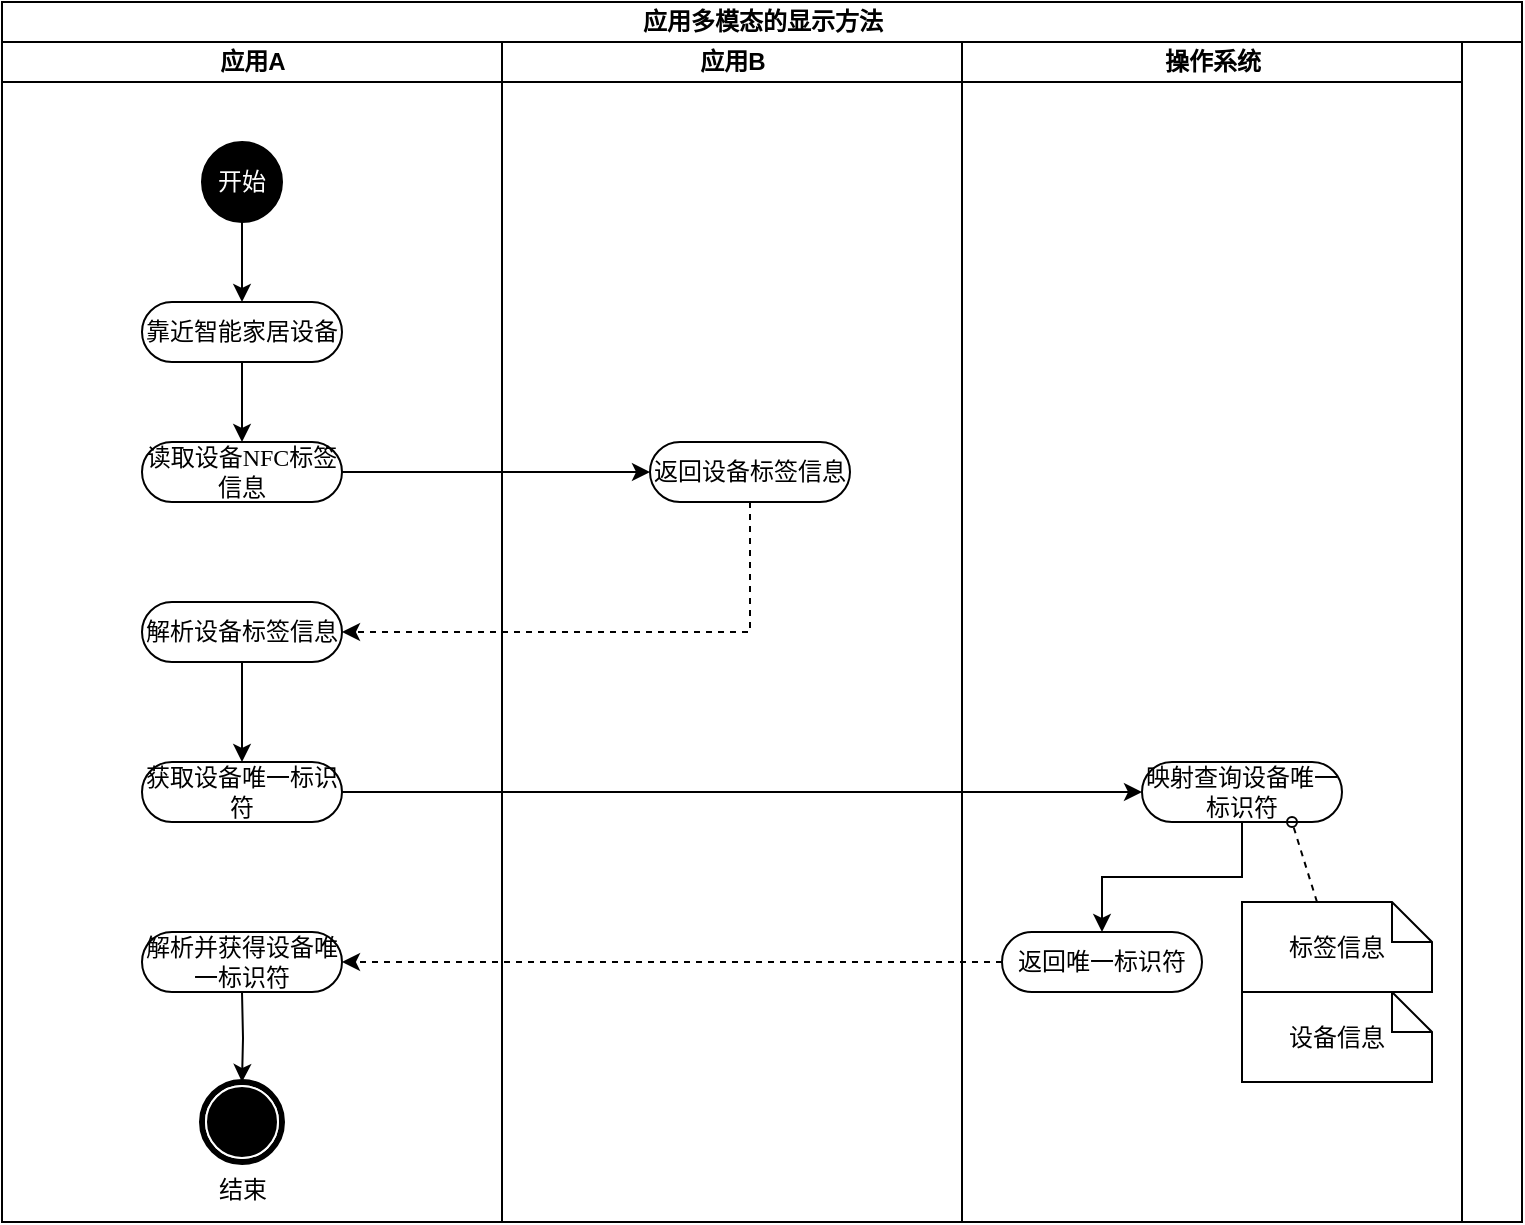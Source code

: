 <mxfile version="13.4.4" type="github">
  <diagram id="wiN0GSeOx2B6b365juw_" name="Page-1">
    <mxGraphModel dx="1422" dy="794" grid="1" gridSize="10" guides="1" tooltips="1" connect="1" arrows="1" fold="1" page="1" pageScale="1" pageWidth="827" pageHeight="1169" math="0" shadow="0">
      <root>
        <mxCell id="0" />
        <mxCell id="1" parent="0" />
        <mxCell id="7mKiSf2ABYRJjhm9RXMu-1" value="应用多模态的显示方法" style="swimlane;html=1;childLayout=stackLayout;startSize=20;rounded=0;shadow=0;comic=0;labelBackgroundColor=none;strokeWidth=1;fontFamily=Verdana;fontSize=12;align=center;" vertex="1" parent="1">
          <mxGeometry x="40" y="20" width="760" height="610" as="geometry" />
        </mxCell>
        <mxCell id="7mKiSf2ABYRJjhm9RXMu-2" value="应用A" style="swimlane;html=1;startSize=20;" vertex="1" parent="7mKiSf2ABYRJjhm9RXMu-1">
          <mxGeometry y="20" width="250" height="590" as="geometry" />
        </mxCell>
        <mxCell id="7mKiSf2ABYRJjhm9RXMu-3" value="获取设备唯一标识符" style="rounded=1;whiteSpace=wrap;html=1;shadow=0;comic=0;labelBackgroundColor=none;strokeWidth=1;fontFamily=Verdana;fontSize=12;align=center;arcSize=50;" vertex="1" parent="7mKiSf2ABYRJjhm9RXMu-2">
          <mxGeometry x="70" y="360" width="100" height="30" as="geometry" />
        </mxCell>
        <mxCell id="7mKiSf2ABYRJjhm9RXMu-4" value="解析并获得设备唯一标识符" style="rounded=1;whiteSpace=wrap;html=1;shadow=0;comic=0;labelBackgroundColor=none;strokeWidth=1;fontFamily=Verdana;fontSize=12;align=center;arcSize=50;" vertex="1" parent="7mKiSf2ABYRJjhm9RXMu-2">
          <mxGeometry x="70" y="445" width="100" height="30" as="geometry" />
        </mxCell>
        <mxCell id="7mKiSf2ABYRJjhm9RXMu-5" style="edgeStyle=orthogonalEdgeStyle;rounded=0;orthogonalLoop=1;jettySize=auto;html=1;exitX=0.5;exitY=1;exitDx=0;exitDy=0;entryX=0.5;entryY=0;entryDx=0;entryDy=0;" edge="1" parent="7mKiSf2ABYRJjhm9RXMu-2" target="7mKiSf2ABYRJjhm9RXMu-6">
          <mxGeometry relative="1" as="geometry">
            <mxPoint x="120" y="475" as="sourcePoint" />
          </mxGeometry>
        </mxCell>
        <mxCell id="7mKiSf2ABYRJjhm9RXMu-6" value="结束" style="shape=mxgraph.bpmn.shape;html=1;verticalLabelPosition=bottom;labelBackgroundColor=#ffffff;verticalAlign=top;perimeter=ellipsePerimeter;outline=end;symbol=terminate;rounded=0;shadow=0;comic=0;strokeWidth=1;fontFamily=Verdana;fontSize=12;align=center;" vertex="1" parent="7mKiSf2ABYRJjhm9RXMu-2">
          <mxGeometry x="100" y="520" width="40" height="40" as="geometry" />
        </mxCell>
        <mxCell id="7mKiSf2ABYRJjhm9RXMu-7" value="应用B" style="swimlane;html=1;startSize=20;" vertex="1" parent="7mKiSf2ABYRJjhm9RXMu-1">
          <mxGeometry x="250" y="20" width="230" height="590" as="geometry" />
        </mxCell>
        <mxCell id="7mKiSf2ABYRJjhm9RXMu-8" value="返回设备标签信息" style="rounded=1;whiteSpace=wrap;html=1;shadow=0;comic=0;labelBackgroundColor=none;strokeWidth=1;fontFamily=Verdana;fontSize=12;align=center;arcSize=50;" vertex="1" parent="7mKiSf2ABYRJjhm9RXMu-7">
          <mxGeometry x="74" y="200" width="100" height="30" as="geometry" />
        </mxCell>
        <mxCell id="7mKiSf2ABYRJjhm9RXMu-9" value="操作系统" style="swimlane;html=1;startSize=20;" vertex="1" parent="7mKiSf2ABYRJjhm9RXMu-1">
          <mxGeometry x="480" y="20" width="250" height="590" as="geometry" />
        </mxCell>
        <mxCell id="7mKiSf2ABYRJjhm9RXMu-10" style="edgeStyle=orthogonalEdgeStyle;rounded=0;orthogonalLoop=1;jettySize=auto;html=1;exitX=0.5;exitY=1;exitDx=0;exitDy=0;entryX=0.5;entryY=0;entryDx=0;entryDy=0;" edge="1" parent="7mKiSf2ABYRJjhm9RXMu-9" source="7mKiSf2ABYRJjhm9RXMu-11" target="7mKiSf2ABYRJjhm9RXMu-13">
          <mxGeometry relative="1" as="geometry" />
        </mxCell>
        <mxCell id="7mKiSf2ABYRJjhm9RXMu-11" value="&lt;font color=&quot;#ffffff&quot;&gt;开始&lt;/font&gt;" style="ellipse;whiteSpace=wrap;html=1;rounded=0;shadow=0;comic=0;labelBackgroundColor=none;strokeWidth=1;fillColor=#000000;fontFamily=Verdana;fontSize=12;align=center;" vertex="1" parent="7mKiSf2ABYRJjhm9RXMu-9">
          <mxGeometry x="-380" y="50" width="40" height="40" as="geometry" />
        </mxCell>
        <mxCell id="7mKiSf2ABYRJjhm9RXMu-12" style="edgeStyle=orthogonalEdgeStyle;rounded=0;orthogonalLoop=1;jettySize=auto;html=1;exitX=0.5;exitY=1;exitDx=0;exitDy=0;entryX=0.5;entryY=0;entryDx=0;entryDy=0;" edge="1" parent="7mKiSf2ABYRJjhm9RXMu-9" source="7mKiSf2ABYRJjhm9RXMu-13" target="7mKiSf2ABYRJjhm9RXMu-14">
          <mxGeometry relative="1" as="geometry" />
        </mxCell>
        <mxCell id="7mKiSf2ABYRJjhm9RXMu-13" value="靠近智能家居设备" style="rounded=1;whiteSpace=wrap;html=1;shadow=0;comic=0;labelBackgroundColor=none;strokeWidth=1;fontFamily=Verdana;fontSize=12;align=center;arcSize=50;" vertex="1" parent="7mKiSf2ABYRJjhm9RXMu-9">
          <mxGeometry x="-410" y="130" width="100" height="30" as="geometry" />
        </mxCell>
        <mxCell id="7mKiSf2ABYRJjhm9RXMu-14" value="读取设备NFC标签信息" style="rounded=1;whiteSpace=wrap;html=1;shadow=0;comic=0;labelBackgroundColor=none;strokeWidth=1;fontFamily=Verdana;fontSize=12;align=center;arcSize=50;" vertex="1" parent="7mKiSf2ABYRJjhm9RXMu-9">
          <mxGeometry x="-410" y="200" width="100" height="30" as="geometry" />
        </mxCell>
        <mxCell id="7mKiSf2ABYRJjhm9RXMu-15" value="解析设备标签信息" style="rounded=1;whiteSpace=wrap;html=1;shadow=0;comic=0;labelBackgroundColor=none;strokeWidth=1;fontFamily=Verdana;fontSize=12;align=center;arcSize=50;" vertex="1" parent="7mKiSf2ABYRJjhm9RXMu-9">
          <mxGeometry x="-410" y="280" width="100" height="30" as="geometry" />
        </mxCell>
        <mxCell id="7mKiSf2ABYRJjhm9RXMu-16" value="返回唯一标识符" style="rounded=1;whiteSpace=wrap;html=1;shadow=0;comic=0;labelBackgroundColor=none;strokeWidth=1;fontFamily=Verdana;fontSize=12;align=center;arcSize=50;" vertex="1" parent="7mKiSf2ABYRJjhm9RXMu-9">
          <mxGeometry x="20" y="445" width="100" height="30" as="geometry" />
        </mxCell>
        <mxCell id="7mKiSf2ABYRJjhm9RXMu-17" style="edgeStyle=orthogonalEdgeStyle;rounded=0;orthogonalLoop=1;jettySize=auto;html=1;exitX=0.5;exitY=1;exitDx=0;exitDy=0;entryX=0.5;entryY=0;entryDx=0;entryDy=0;" edge="1" parent="7mKiSf2ABYRJjhm9RXMu-9" source="7mKiSf2ABYRJjhm9RXMu-18" target="7mKiSf2ABYRJjhm9RXMu-16">
          <mxGeometry relative="1" as="geometry" />
        </mxCell>
        <mxCell id="7mKiSf2ABYRJjhm9RXMu-18" value="映射查询设备唯一标识符" style="rounded=1;whiteSpace=wrap;html=1;shadow=0;comic=0;labelBackgroundColor=none;strokeWidth=1;fontFamily=Verdana;fontSize=12;align=center;arcSize=50;" vertex="1" parent="7mKiSf2ABYRJjhm9RXMu-9">
          <mxGeometry x="90" y="360" width="100" height="30" as="geometry" />
        </mxCell>
        <mxCell id="7mKiSf2ABYRJjhm9RXMu-19" style="edgeStyle=none;rounded=0;html=1;dashed=1;labelBackgroundColor=none;startArrow=none;startFill=0;startSize=5;endArrow=oval;endFill=0;endSize=5;jettySize=auto;orthogonalLoop=1;strokeWidth=1;fontFamily=Verdana;fontSize=12;exitX=0;exitY=0;exitDx=37.5;exitDy=0;exitPerimeter=0;entryX=0.75;entryY=1;entryDx=0;entryDy=0;" edge="1" parent="7mKiSf2ABYRJjhm9RXMu-9" source="7mKiSf2ABYRJjhm9RXMu-20" target="7mKiSf2ABYRJjhm9RXMu-18">
          <mxGeometry relative="1" as="geometry">
            <mxPoint x="-750" y="328" as="sourcePoint" />
            <mxPoint x="179.5" y="390" as="targetPoint" />
          </mxGeometry>
        </mxCell>
        <mxCell id="7mKiSf2ABYRJjhm9RXMu-20" value="标签信息" style="shape=note;whiteSpace=wrap;html=1;rounded=0;shadow=0;comic=0;labelBackgroundColor=none;strokeWidth=1;fontFamily=Verdana;fontSize=12;align=center;size=20;" vertex="1" parent="7mKiSf2ABYRJjhm9RXMu-9">
          <mxGeometry x="140" y="430" width="95" height="45" as="geometry" />
        </mxCell>
        <mxCell id="7mKiSf2ABYRJjhm9RXMu-21" value="设备信息" style="shape=note;whiteSpace=wrap;html=1;rounded=0;shadow=0;comic=0;labelBackgroundColor=none;strokeWidth=1;fontFamily=Verdana;fontSize=12;align=center;size=20;" vertex="1" parent="7mKiSf2ABYRJjhm9RXMu-9">
          <mxGeometry x="140" y="475" width="95" height="45" as="geometry" />
        </mxCell>
        <mxCell id="7mKiSf2ABYRJjhm9RXMu-22" style="edgeStyle=orthogonalEdgeStyle;rounded=0;orthogonalLoop=1;jettySize=auto;html=1;exitX=1;exitY=0.5;exitDx=0;exitDy=0;entryX=0;entryY=0.5;entryDx=0;entryDy=0;" edge="1" parent="7mKiSf2ABYRJjhm9RXMu-1" source="7mKiSf2ABYRJjhm9RXMu-14" target="7mKiSf2ABYRJjhm9RXMu-8">
          <mxGeometry relative="1" as="geometry" />
        </mxCell>
        <mxCell id="7mKiSf2ABYRJjhm9RXMu-23" style="edgeStyle=orthogonalEdgeStyle;rounded=0;orthogonalLoop=1;jettySize=auto;html=1;exitX=0.5;exitY=1;exitDx=0;exitDy=0;entryX=1;entryY=0.5;entryDx=0;entryDy=0;dashed=1;" edge="1" parent="7mKiSf2ABYRJjhm9RXMu-1" source="7mKiSf2ABYRJjhm9RXMu-8" target="7mKiSf2ABYRJjhm9RXMu-15">
          <mxGeometry relative="1" as="geometry" />
        </mxCell>
        <mxCell id="7mKiSf2ABYRJjhm9RXMu-24" style="edgeStyle=orthogonalEdgeStyle;rounded=0;orthogonalLoop=1;jettySize=auto;html=1;exitX=0.5;exitY=1;exitDx=0;exitDy=0;" edge="1" parent="7mKiSf2ABYRJjhm9RXMu-1" source="7mKiSf2ABYRJjhm9RXMu-15" target="7mKiSf2ABYRJjhm9RXMu-3">
          <mxGeometry relative="1" as="geometry" />
        </mxCell>
        <mxCell id="7mKiSf2ABYRJjhm9RXMu-25" style="edgeStyle=orthogonalEdgeStyle;rounded=0;orthogonalLoop=1;jettySize=auto;html=1;exitX=1;exitY=0.5;exitDx=0;exitDy=0;entryX=0;entryY=0.5;entryDx=0;entryDy=0;" edge="1" parent="7mKiSf2ABYRJjhm9RXMu-1" source="7mKiSf2ABYRJjhm9RXMu-3" target="7mKiSf2ABYRJjhm9RXMu-18">
          <mxGeometry relative="1" as="geometry" />
        </mxCell>
        <mxCell id="7mKiSf2ABYRJjhm9RXMu-26" style="edgeStyle=orthogonalEdgeStyle;rounded=0;orthogonalLoop=1;jettySize=auto;html=1;exitX=0;exitY=0.5;exitDx=0;exitDy=0;entryX=1;entryY=0.5;entryDx=0;entryDy=0;dashed=1;" edge="1" parent="7mKiSf2ABYRJjhm9RXMu-1" source="7mKiSf2ABYRJjhm9RXMu-16" target="7mKiSf2ABYRJjhm9RXMu-4">
          <mxGeometry relative="1" as="geometry" />
        </mxCell>
      </root>
    </mxGraphModel>
  </diagram>
</mxfile>
